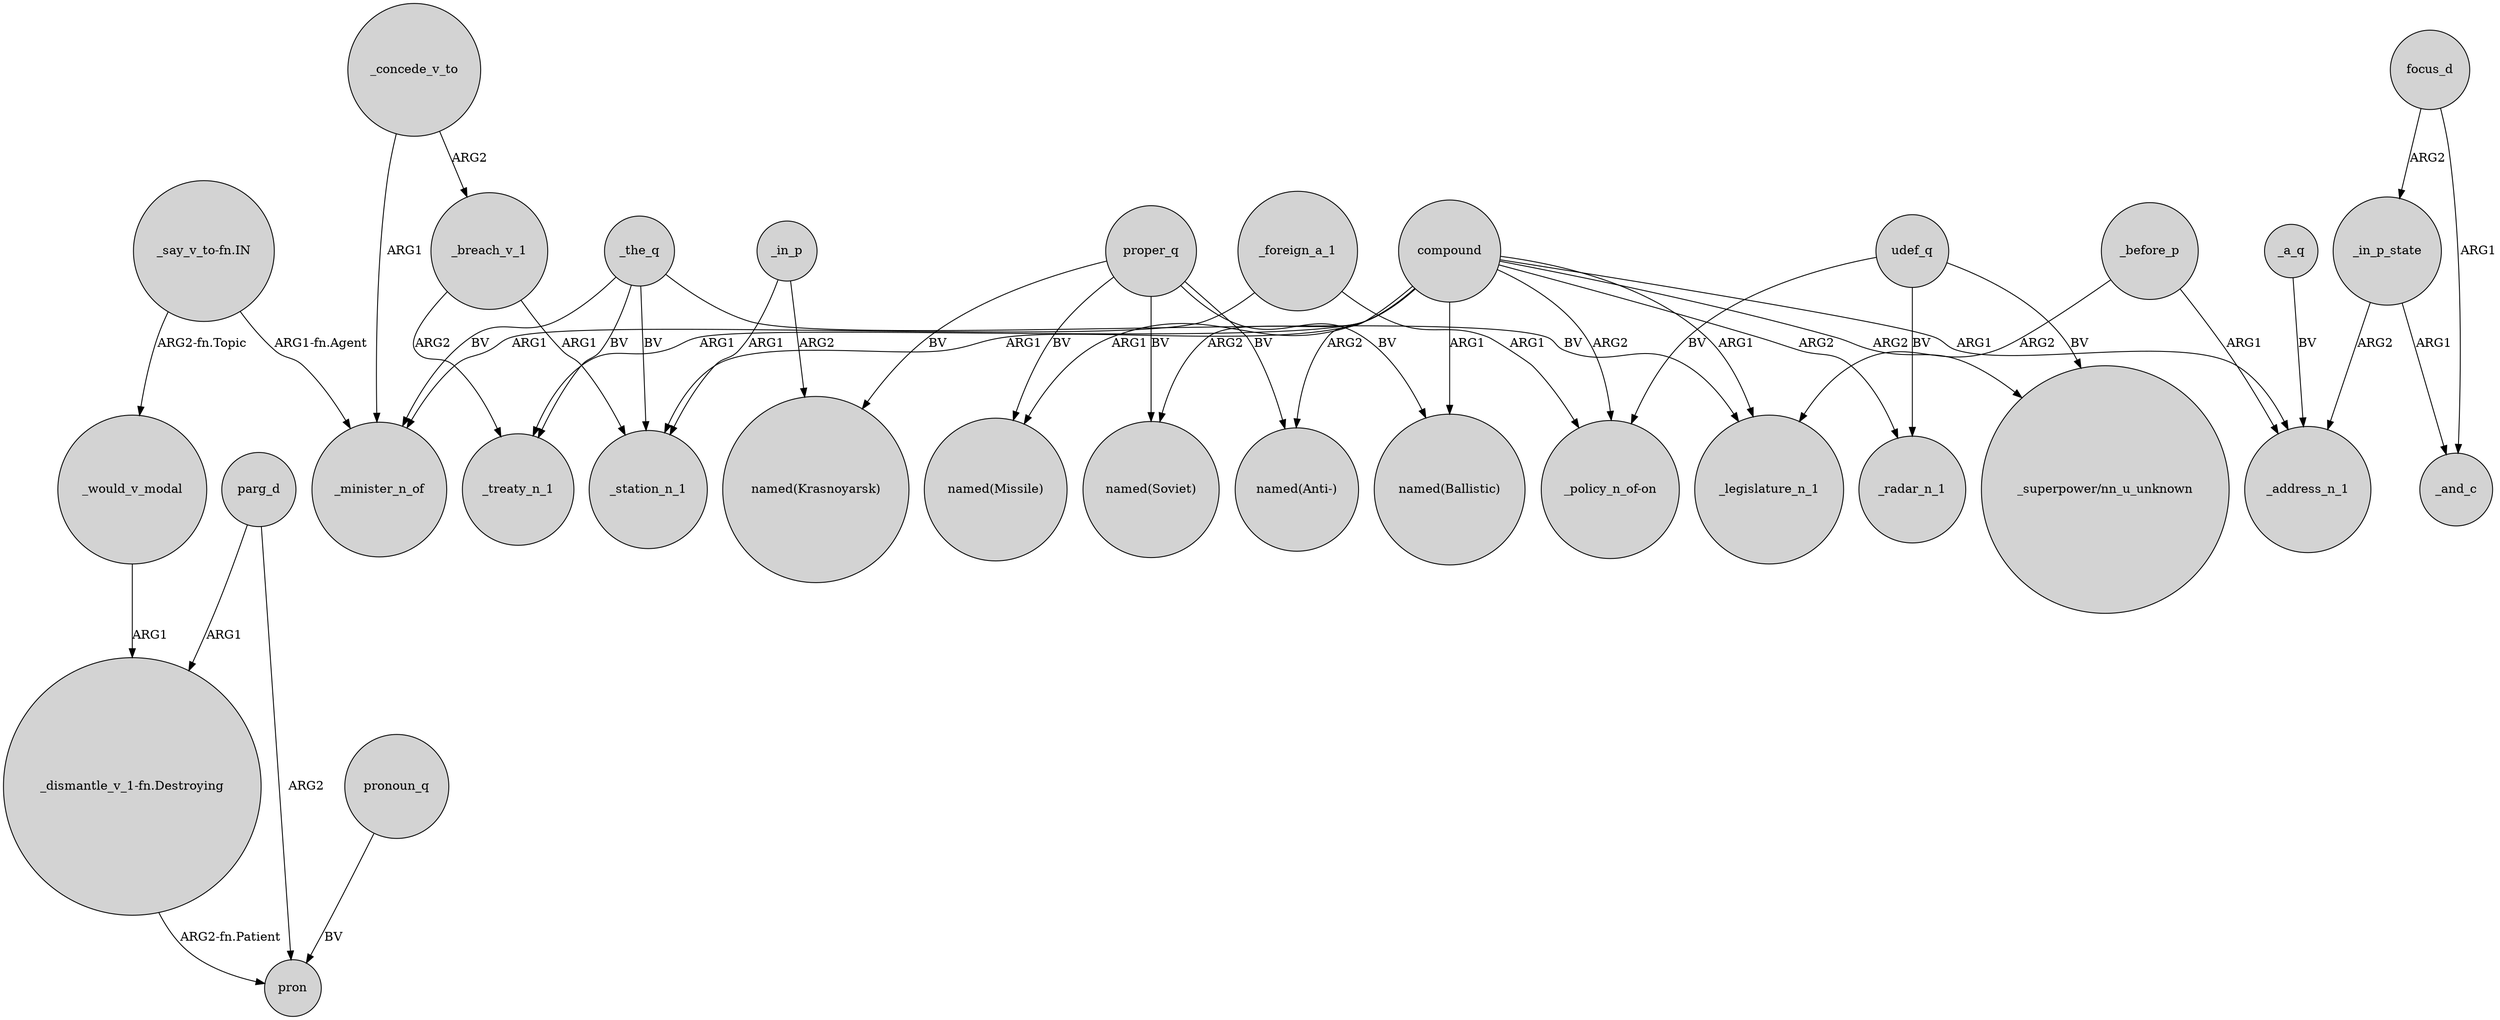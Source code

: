 digraph {
	node [shape=circle style=filled]
	"_say_v_to-fn.IN" -> _would_v_modal [label="ARG2-fn.Topic"]
	compound -> "named(Anti-)" [label=ARG2]
	_in_p_state -> _and_c [label=ARG1]
	compound -> _treaty_n_1 [label=ARG1]
	_the_q -> _treaty_n_1 [label=BV]
	compound -> "named(Ballistic)" [label=ARG1]
	compound -> _radar_n_1 [label=ARG2]
	udef_q -> _radar_n_1 [label=BV]
	_in_p -> "named(Krasnoyarsk)" [label=ARG2]
	_the_q -> _legislature_n_1 [label=BV]
	compound -> "_policy_n_of-on" [label=ARG2]
	focus_d -> _in_p_state [label=ARG2]
	proper_q -> "named(Ballistic)" [label=BV]
	_concede_v_to -> _breach_v_1 [label=ARG2]
	proper_q -> "named(Krasnoyarsk)" [label=BV]
	_breach_v_1 -> _treaty_n_1 [label=ARG2]
	_would_v_modal -> "_dismantle_v_1-fn.Destroying" [label=ARG1]
	compound -> "named(Missile)" [label=ARG1]
	udef_q -> "_policy_n_of-on" [label=BV]
	proper_q -> "named(Soviet)" [label=BV]
	_the_q -> _station_n_1 [label=BV]
	compound -> "_superpower/nn_u_unknown" [label=ARG2]
	_foreign_a_1 -> _minister_n_of [label=ARG1]
	_in_p_state -> _address_n_1 [label=ARG2]
	"_say_v_to-fn.IN" -> _minister_n_of [label="ARG1-fn.Agent"]
	_before_p -> _legislature_n_1 [label=ARG2]
	parg_d -> pron [label=ARG2]
	compound -> _legislature_n_1 [label=ARG1]
	pronoun_q -> pron [label=BV]
	compound -> _station_n_1 [label=ARG1]
	_the_q -> _minister_n_of [label=BV]
	udef_q -> "_superpower/nn_u_unknown" [label=BV]
	_foreign_a_1 -> "_policy_n_of-on" [label=ARG1]
	compound -> _address_n_1 [label=ARG1]
	proper_q -> "named(Missile)" [label=BV]
	focus_d -> _and_c [label=ARG1]
	compound -> "named(Soviet)" [label=ARG2]
	_before_p -> _address_n_1 [label=ARG1]
	_breach_v_1 -> _station_n_1 [label=ARG1]
	parg_d -> "_dismantle_v_1-fn.Destroying" [label=ARG1]
	"_dismantle_v_1-fn.Destroying" -> pron [label="ARG2-fn.Patient"]
	_a_q -> _address_n_1 [label=BV]
	_concede_v_to -> _minister_n_of [label=ARG1]
	_in_p -> _station_n_1 [label=ARG1]
	proper_q -> "named(Anti-)" [label=BV]
}
